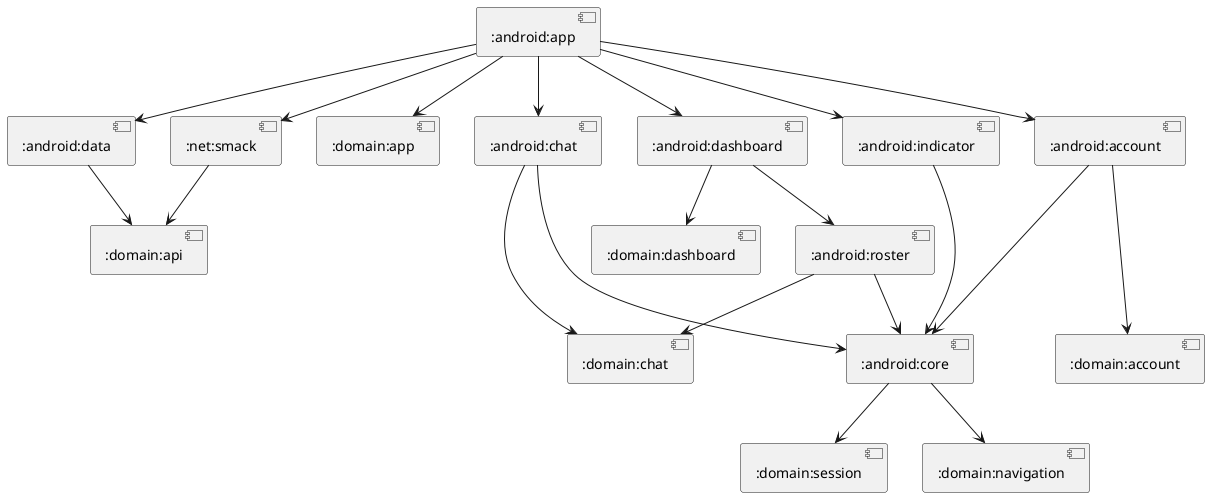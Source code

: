 @startuml

[:net:smack] --> [:domain:api]

[:android:app] --> [:domain:app]
[:android:app] --> [:net:smack]
[:android:app] --> [:android:data]
[:android:app] --> [:android:dashboard]
[:android:app] --> [:android:chat]
[:android:app] --> [:android:account]
[:android:app] --> [:android:indicator]

[:android:account] --> [:android:core]
[:android:account] ---> [:domain:account]

[:android:chat] ---> [:android:core]
[:android:chat] --> [:domain:chat]

[:android:dashboard] --> [:android:roster]
[:android:dashboard] --> [:domain:dashboard]

[:android:roster] --> [:android:core]
[:android:roster] --> [:domain:chat]

[:android:indicator] ---> [:android:core]

[:android:core] --> [:domain:session]
[:android:core] --> [:domain:navigation]

[:android:data] --> [:domain:api]



@enduml